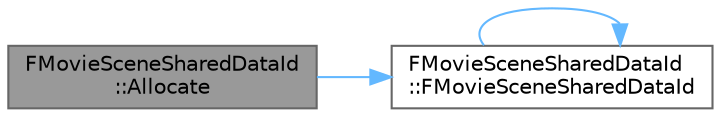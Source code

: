 digraph "FMovieSceneSharedDataId::Allocate"
{
 // INTERACTIVE_SVG=YES
 // LATEX_PDF_SIZE
  bgcolor="transparent";
  edge [fontname=Helvetica,fontsize=10,labelfontname=Helvetica,labelfontsize=10];
  node [fontname=Helvetica,fontsize=10,shape=box,height=0.2,width=0.4];
  rankdir="LR";
  Node1 [id="Node000001",label="FMovieSceneSharedDataId\l::Allocate",height=0.2,width=0.4,color="gray40", fillcolor="grey60", style="filled", fontcolor="black",tooltip="Allocate a new unique identifier."];
  Node1 -> Node2 [id="edge1_Node000001_Node000002",color="steelblue1",style="solid",tooltip=" "];
  Node2 [id="Node000002",label="FMovieSceneSharedDataId\l::FMovieSceneSharedDataId",height=0.2,width=0.4,color="grey40", fillcolor="white", style="filled",URL="$db/deb/structFMovieSceneSharedDataId.html#a866314b0ac9f3ff550514b9d52799225",tooltip=" "];
  Node2 -> Node2 [id="edge2_Node000002_Node000002",color="steelblue1",style="solid",tooltip=" "];
}
